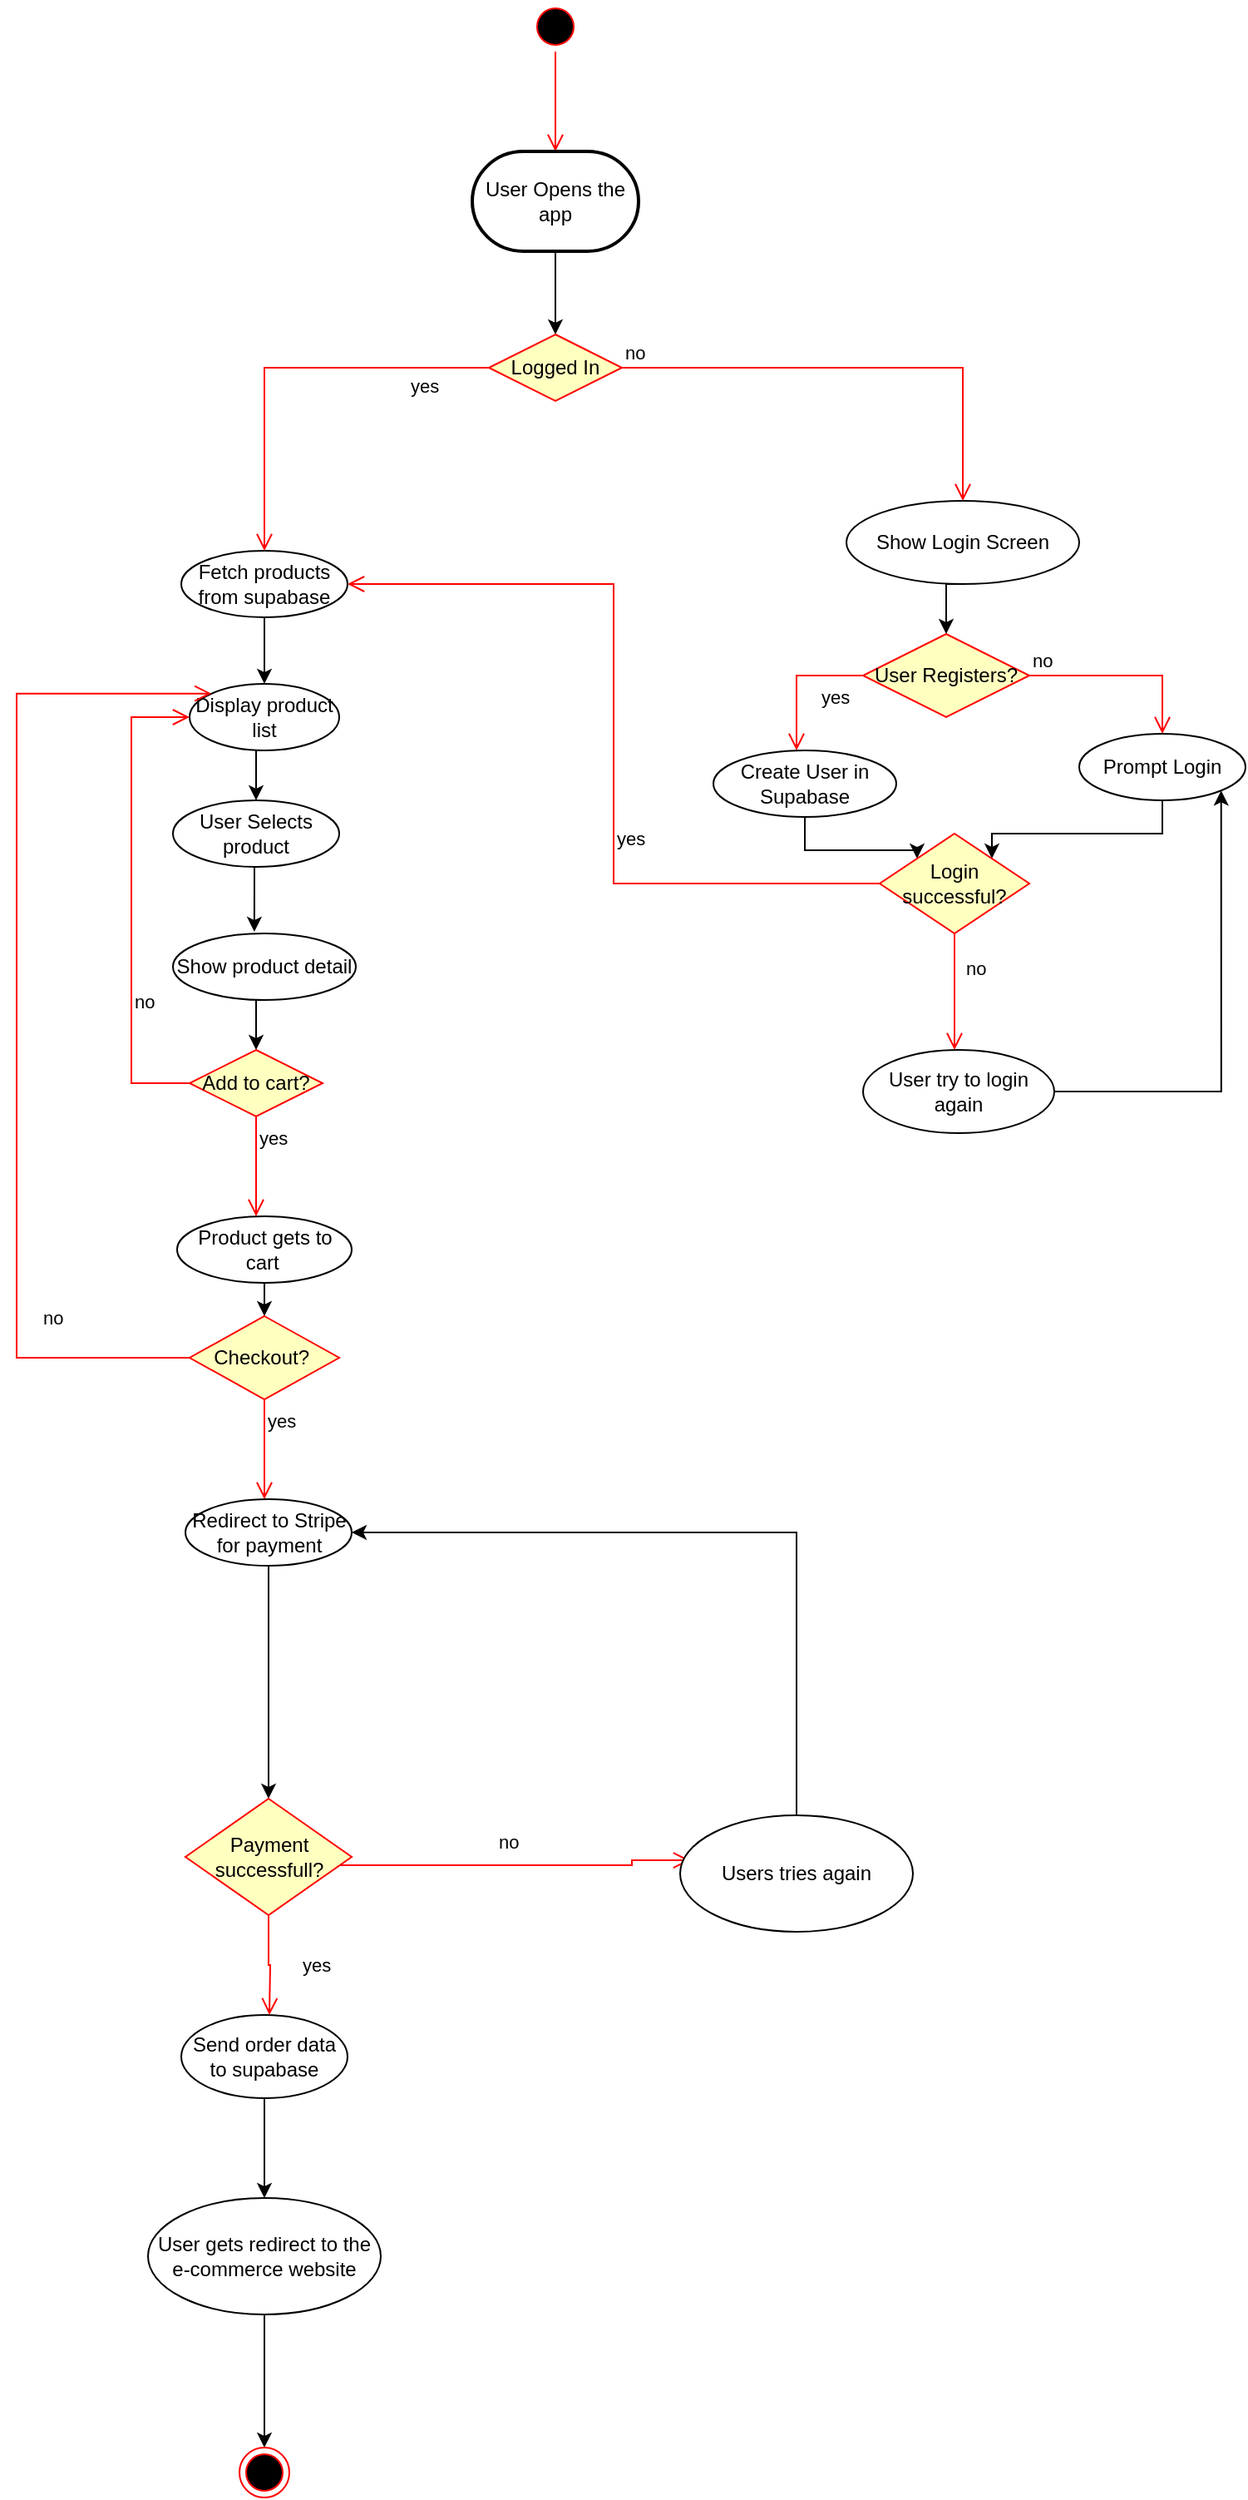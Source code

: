 <mxfile version="26.0.16" pages="2">
  <diagram name="Flow Chart" id="AcGKwgnNVlZap_gZ69ad">
    <mxGraphModel dx="984" dy="747" grid="1" gridSize="10" guides="1" tooltips="1" connect="1" arrows="1" fold="1" page="1" pageScale="1" pageWidth="850" pageHeight="1100" math="0" shadow="0">
      <root>
        <mxCell id="0" />
        <mxCell id="1" parent="0" />
        <mxCell id="y7yChMvzynAUaDfjoJM_-1" value="" style="ellipse;html=1;shape=startState;fillColor=#000000;strokeColor=#ff0000;" vertex="1" parent="1">
          <mxGeometry x="360" y="80" width="30" height="30" as="geometry" />
        </mxCell>
        <mxCell id="y7yChMvzynAUaDfjoJM_-2" value="" style="edgeStyle=orthogonalEdgeStyle;html=1;verticalAlign=bottom;endArrow=open;endSize=8;strokeColor=#ff0000;rounded=0;" edge="1" source="y7yChMvzynAUaDfjoJM_-1" parent="1">
          <mxGeometry relative="1" as="geometry">
            <mxPoint x="375" y="170" as="targetPoint" />
          </mxGeometry>
        </mxCell>
        <mxCell id="y7yChMvzynAUaDfjoJM_-15" style="edgeStyle=orthogonalEdgeStyle;rounded=0;orthogonalLoop=1;jettySize=auto;html=1;exitX=0.5;exitY=1;exitDx=0;exitDy=0;exitPerimeter=0;" edge="1" parent="1" source="y7yChMvzynAUaDfjoJM_-6" target="y7yChMvzynAUaDfjoJM_-7">
          <mxGeometry relative="1" as="geometry" />
        </mxCell>
        <mxCell id="y7yChMvzynAUaDfjoJM_-6" value="User Opens the app" style="strokeWidth=2;html=1;shape=mxgraph.flowchart.terminator;whiteSpace=wrap;" vertex="1" parent="1">
          <mxGeometry x="325" y="170" width="100" height="60" as="geometry" />
        </mxCell>
        <mxCell id="y7yChMvzynAUaDfjoJM_-7" value="Logged In" style="rhombus;whiteSpace=wrap;html=1;fontColor=#000000;fillColor=#ffffc0;strokeColor=#ff0000;" vertex="1" parent="1">
          <mxGeometry x="335" y="280" width="80" height="40" as="geometry" />
        </mxCell>
        <mxCell id="y7yChMvzynAUaDfjoJM_-8" value="no" style="edgeStyle=orthogonalEdgeStyle;html=1;align=left;verticalAlign=bottom;endArrow=open;endSize=8;strokeColor=#ff0000;rounded=0;" edge="1" source="y7yChMvzynAUaDfjoJM_-7" parent="1">
          <mxGeometry x="-1" relative="1" as="geometry">
            <mxPoint x="620" y="380" as="targetPoint" />
            <Array as="points">
              <mxPoint x="620" y="300" />
            </Array>
          </mxGeometry>
        </mxCell>
        <mxCell id="y7yChMvzynAUaDfjoJM_-9" value="yes" style="edgeStyle=orthogonalEdgeStyle;html=1;align=left;verticalAlign=top;endArrow=open;endSize=8;strokeColor=#ff0000;rounded=0;entryX=0.5;entryY=0;entryDx=0;entryDy=0;" edge="1" parent="1" target="y7yChMvzynAUaDfjoJM_-22">
          <mxGeometry x="-0.598" y="-1" relative="1" as="geometry">
            <mxPoint x="200" y="400" as="targetPoint" />
            <mxPoint x="335" y="300" as="sourcePoint" />
            <Array as="points">
              <mxPoint x="200" y="300" />
            </Array>
            <mxPoint y="-1" as="offset" />
          </mxGeometry>
        </mxCell>
        <mxCell id="y7yChMvzynAUaDfjoJM_-16" style="edgeStyle=orthogonalEdgeStyle;rounded=0;orthogonalLoop=1;jettySize=auto;html=1;exitX=0.5;exitY=1;exitDx=0;exitDy=0;entryX=0.5;entryY=0;entryDx=0;entryDy=0;" edge="1" parent="1" source="y7yChMvzynAUaDfjoJM_-10" target="y7yChMvzynAUaDfjoJM_-12">
          <mxGeometry relative="1" as="geometry" />
        </mxCell>
        <mxCell id="y7yChMvzynAUaDfjoJM_-10" value="Show Login Screen" style="ellipse;whiteSpace=wrap;html=1;" vertex="1" parent="1">
          <mxGeometry x="550" y="380" width="140" height="50" as="geometry" />
        </mxCell>
        <mxCell id="y7yChMvzynAUaDfjoJM_-12" value="User Registers?" style="rhombus;whiteSpace=wrap;html=1;fontColor=#000000;fillColor=#ffffc0;strokeColor=#ff0000;" vertex="1" parent="1">
          <mxGeometry x="560" y="460" width="100" height="50" as="geometry" />
        </mxCell>
        <mxCell id="y7yChMvzynAUaDfjoJM_-13" value="no" style="edgeStyle=orthogonalEdgeStyle;html=1;align=left;verticalAlign=bottom;endArrow=open;endSize=8;strokeColor=#ff0000;rounded=0;entryX=0.5;entryY=0;entryDx=0;entryDy=0;" edge="1" source="y7yChMvzynAUaDfjoJM_-12" parent="1" target="y7yChMvzynAUaDfjoJM_-17">
          <mxGeometry x="-1" relative="1" as="geometry">
            <mxPoint x="740" y="510" as="targetPoint" />
            <Array as="points">
              <mxPoint x="740" y="485" />
            </Array>
          </mxGeometry>
        </mxCell>
        <mxCell id="y7yChMvzynAUaDfjoJM_-14" value="yes" style="edgeStyle=orthogonalEdgeStyle;html=1;align=left;verticalAlign=top;endArrow=open;endSize=8;strokeColor=#ff0000;rounded=0;exitX=0;exitY=0.5;exitDx=0;exitDy=0;" edge="1" source="y7yChMvzynAUaDfjoJM_-12" parent="1">
          <mxGeometry x="-0.368" relative="1" as="geometry">
            <mxPoint x="520" y="530" as="targetPoint" />
            <Array as="points">
              <mxPoint x="520" y="485" />
            </Array>
            <mxPoint as="offset" />
          </mxGeometry>
        </mxCell>
        <mxCell id="y7yChMvzynAUaDfjoJM_-27" style="edgeStyle=orthogonalEdgeStyle;rounded=0;orthogonalLoop=1;jettySize=auto;html=1;exitX=0.5;exitY=1;exitDx=0;exitDy=0;entryX=1;entryY=0;entryDx=0;entryDy=0;" edge="1" parent="1" source="y7yChMvzynAUaDfjoJM_-17" target="y7yChMvzynAUaDfjoJM_-23">
          <mxGeometry relative="1" as="geometry">
            <Array as="points">
              <mxPoint x="740" y="580" />
              <mxPoint x="638" y="580" />
            </Array>
          </mxGeometry>
        </mxCell>
        <mxCell id="y7yChMvzynAUaDfjoJM_-17" value="Prompt Login" style="ellipse;whiteSpace=wrap;html=1;" vertex="1" parent="1">
          <mxGeometry x="690" y="520" width="100" height="40" as="geometry" />
        </mxCell>
        <mxCell id="y7yChMvzynAUaDfjoJM_-26" style="edgeStyle=orthogonalEdgeStyle;rounded=0;orthogonalLoop=1;jettySize=auto;html=1;exitX=0.5;exitY=1;exitDx=0;exitDy=0;entryX=0;entryY=0;entryDx=0;entryDy=0;" edge="1" parent="1" source="y7yChMvzynAUaDfjoJM_-18" target="y7yChMvzynAUaDfjoJM_-23">
          <mxGeometry relative="1" as="geometry" />
        </mxCell>
        <mxCell id="y7yChMvzynAUaDfjoJM_-18" value="Create User in Supabase" style="ellipse;whiteSpace=wrap;html=1;" vertex="1" parent="1">
          <mxGeometry x="470" y="530" width="110" height="40" as="geometry" />
        </mxCell>
        <mxCell id="y7yChMvzynAUaDfjoJM_-31" style="edgeStyle=orthogonalEdgeStyle;rounded=0;orthogonalLoop=1;jettySize=auto;html=1;exitX=0.5;exitY=1;exitDx=0;exitDy=0;entryX=0.5;entryY=0;entryDx=0;entryDy=0;" edge="1" parent="1" source="y7yChMvzynAUaDfjoJM_-22" target="y7yChMvzynAUaDfjoJM_-30">
          <mxGeometry relative="1" as="geometry" />
        </mxCell>
        <mxCell id="y7yChMvzynAUaDfjoJM_-22" value="Fetch products from supabase" style="ellipse;whiteSpace=wrap;html=1;" vertex="1" parent="1">
          <mxGeometry x="150" y="410" width="100" height="40" as="geometry" />
        </mxCell>
        <mxCell id="y7yChMvzynAUaDfjoJM_-23" value="Login successful?" style="rhombus;whiteSpace=wrap;html=1;fontColor=#000000;fillColor=#ffffc0;strokeColor=#ff0000;" vertex="1" parent="1">
          <mxGeometry x="570" y="580" width="90" height="60" as="geometry" />
        </mxCell>
        <mxCell id="y7yChMvzynAUaDfjoJM_-24" value="no" style="edgeStyle=orthogonalEdgeStyle;html=1;align=left;verticalAlign=bottom;endArrow=open;endSize=8;strokeColor=#ff0000;rounded=0;exitX=0.5;exitY=1;exitDx=0;exitDy=0;" edge="1" source="y7yChMvzynAUaDfjoJM_-23" parent="1">
          <mxGeometry x="-0.149" y="5" relative="1" as="geometry">
            <mxPoint x="615" y="710" as="targetPoint" />
            <mxPoint as="offset" />
          </mxGeometry>
        </mxCell>
        <mxCell id="y7yChMvzynAUaDfjoJM_-25" value="yes" style="edgeStyle=orthogonalEdgeStyle;html=1;align=left;verticalAlign=top;endArrow=open;endSize=8;strokeColor=#ff0000;rounded=0;exitX=0;exitY=0.5;exitDx=0;exitDy=0;entryX=1;entryY=0.5;entryDx=0;entryDy=0;" edge="1" source="y7yChMvzynAUaDfjoJM_-23" parent="1" target="y7yChMvzynAUaDfjoJM_-22">
          <mxGeometry x="-0.2" relative="1" as="geometry">
            <mxPoint x="380" y="610" as="targetPoint" />
            <Array as="points">
              <mxPoint x="410" y="610" />
              <mxPoint x="410" y="430" />
            </Array>
            <mxPoint as="offset" />
          </mxGeometry>
        </mxCell>
        <mxCell id="y7yChMvzynAUaDfjoJM_-29" style="edgeStyle=orthogonalEdgeStyle;rounded=0;orthogonalLoop=1;jettySize=auto;html=1;exitX=1;exitY=0.5;exitDx=0;exitDy=0;entryX=1;entryY=1;entryDx=0;entryDy=0;" edge="1" parent="1" source="y7yChMvzynAUaDfjoJM_-28" target="y7yChMvzynAUaDfjoJM_-17">
          <mxGeometry relative="1" as="geometry" />
        </mxCell>
        <mxCell id="y7yChMvzynAUaDfjoJM_-28" value="User try to login again" style="ellipse;whiteSpace=wrap;html=1;" vertex="1" parent="1">
          <mxGeometry x="560" y="710" width="115" height="50" as="geometry" />
        </mxCell>
        <mxCell id="y7yChMvzynAUaDfjoJM_-35" style="edgeStyle=orthogonalEdgeStyle;rounded=0;orthogonalLoop=1;jettySize=auto;html=1;exitX=0.5;exitY=1;exitDx=0;exitDy=0;entryX=0.5;entryY=0;entryDx=0;entryDy=0;" edge="1" parent="1" source="y7yChMvzynAUaDfjoJM_-30" target="y7yChMvzynAUaDfjoJM_-34">
          <mxGeometry relative="1" as="geometry" />
        </mxCell>
        <mxCell id="y7yChMvzynAUaDfjoJM_-30" value="Display product list" style="ellipse;whiteSpace=wrap;html=1;" vertex="1" parent="1">
          <mxGeometry x="155" y="490" width="90" height="40" as="geometry" />
        </mxCell>
        <mxCell id="y7yChMvzynAUaDfjoJM_-34" value="User Selects product" style="ellipse;whiteSpace=wrap;html=1;" vertex="1" parent="1">
          <mxGeometry x="145" y="560" width="100" height="40" as="geometry" />
        </mxCell>
        <mxCell id="y7yChMvzynAUaDfjoJM_-41" style="edgeStyle=orthogonalEdgeStyle;rounded=0;orthogonalLoop=1;jettySize=auto;html=1;exitX=0.5;exitY=1;exitDx=0;exitDy=0;entryX=0.5;entryY=0;entryDx=0;entryDy=0;" edge="1" parent="1" source="y7yChMvzynAUaDfjoJM_-36" target="y7yChMvzynAUaDfjoJM_-38">
          <mxGeometry relative="1" as="geometry" />
        </mxCell>
        <mxCell id="y7yChMvzynAUaDfjoJM_-36" value="Show product detail" style="ellipse;whiteSpace=wrap;html=1;" vertex="1" parent="1">
          <mxGeometry x="145" y="640" width="110" height="40" as="geometry" />
        </mxCell>
        <mxCell id="y7yChMvzynAUaDfjoJM_-37" style="edgeStyle=orthogonalEdgeStyle;rounded=0;orthogonalLoop=1;jettySize=auto;html=1;exitX=0.5;exitY=1;exitDx=0;exitDy=0;entryX=0.445;entryY=-0.025;entryDx=0;entryDy=0;entryPerimeter=0;" edge="1" parent="1" source="y7yChMvzynAUaDfjoJM_-34" target="y7yChMvzynAUaDfjoJM_-36">
          <mxGeometry relative="1" as="geometry" />
        </mxCell>
        <mxCell id="y7yChMvzynAUaDfjoJM_-38" value="Add to cart?" style="rhombus;whiteSpace=wrap;html=1;fontColor=#000000;fillColor=#ffffc0;strokeColor=#ff0000;" vertex="1" parent="1">
          <mxGeometry x="155" y="710" width="80" height="40" as="geometry" />
        </mxCell>
        <mxCell id="y7yChMvzynAUaDfjoJM_-39" value="no" style="edgeStyle=orthogonalEdgeStyle;html=1;align=left;verticalAlign=bottom;endArrow=open;endSize=8;strokeColor=#ff0000;rounded=0;exitX=0;exitY=0.5;exitDx=0;exitDy=0;entryX=0;entryY=0.5;entryDx=0;entryDy=0;" edge="1" source="y7yChMvzynAUaDfjoJM_-38" parent="1" target="y7yChMvzynAUaDfjoJM_-30">
          <mxGeometry x="-0.483" relative="1" as="geometry">
            <mxPoint x="30" y="560" as="targetPoint" />
            <Array as="points">
              <mxPoint x="120" y="730" />
              <mxPoint x="120" y="510" />
            </Array>
            <mxPoint as="offset" />
          </mxGeometry>
        </mxCell>
        <mxCell id="y7yChMvzynAUaDfjoJM_-40" value="yes" style="edgeStyle=orthogonalEdgeStyle;html=1;align=left;verticalAlign=top;endArrow=open;endSize=8;strokeColor=#ff0000;rounded=0;" edge="1" source="y7yChMvzynAUaDfjoJM_-38" parent="1">
          <mxGeometry x="-1" relative="1" as="geometry">
            <mxPoint x="195" y="810" as="targetPoint" />
          </mxGeometry>
        </mxCell>
        <mxCell id="y7yChMvzynAUaDfjoJM_-47" style="edgeStyle=orthogonalEdgeStyle;rounded=0;orthogonalLoop=1;jettySize=auto;html=1;exitX=0.5;exitY=1;exitDx=0;exitDy=0;entryX=0.5;entryY=0;entryDx=0;entryDy=0;" edge="1" parent="1" source="y7yChMvzynAUaDfjoJM_-42" target="y7yChMvzynAUaDfjoJM_-44">
          <mxGeometry relative="1" as="geometry" />
        </mxCell>
        <mxCell id="y7yChMvzynAUaDfjoJM_-42" value="Product gets to cart&amp;nbsp;" style="ellipse;whiteSpace=wrap;html=1;" vertex="1" parent="1">
          <mxGeometry x="147.5" y="810" width="105" height="40" as="geometry" />
        </mxCell>
        <mxCell id="y7yChMvzynAUaDfjoJM_-44" value="Checkout?&amp;nbsp;" style="rhombus;whiteSpace=wrap;html=1;fontColor=#000000;fillColor=#ffffc0;strokeColor=#ff0000;" vertex="1" parent="1">
          <mxGeometry x="155" y="870" width="90" height="50" as="geometry" />
        </mxCell>
        <mxCell id="y7yChMvzynAUaDfjoJM_-45" value="no" style="edgeStyle=orthogonalEdgeStyle;html=1;align=left;verticalAlign=bottom;endArrow=open;endSize=8;strokeColor=#ff0000;rounded=0;exitX=0;exitY=0.5;exitDx=0;exitDy=0;entryX=0;entryY=0;entryDx=0;entryDy=0;" edge="1" source="y7yChMvzynAUaDfjoJM_-44" parent="1" target="y7yChMvzynAUaDfjoJM_-30">
          <mxGeometry x="-0.708" y="-15" relative="1" as="geometry">
            <mxPoint x="50" y="460" as="targetPoint" />
            <Array as="points">
              <mxPoint x="51" y="895" />
              <mxPoint x="51" y="496" />
            </Array>
            <mxPoint as="offset" />
          </mxGeometry>
        </mxCell>
        <mxCell id="y7yChMvzynAUaDfjoJM_-46" value="yes" style="edgeStyle=orthogonalEdgeStyle;html=1;align=left;verticalAlign=top;endArrow=open;endSize=8;strokeColor=#ff0000;rounded=0;" edge="1" source="y7yChMvzynAUaDfjoJM_-44" parent="1">
          <mxGeometry x="-1" relative="1" as="geometry">
            <mxPoint x="200" y="980" as="targetPoint" />
          </mxGeometry>
        </mxCell>
        <mxCell id="y7yChMvzynAUaDfjoJM_-58" style="edgeStyle=orthogonalEdgeStyle;rounded=0;orthogonalLoop=1;jettySize=auto;html=1;exitX=0.5;exitY=1;exitDx=0;exitDy=0;entryX=0.5;entryY=0;entryDx=0;entryDy=0;" edge="1" parent="1" source="y7yChMvzynAUaDfjoJM_-48" target="y7yChMvzynAUaDfjoJM_-57">
          <mxGeometry relative="1" as="geometry" />
        </mxCell>
        <mxCell id="y7yChMvzynAUaDfjoJM_-48" value="Send order data to supabase" style="ellipse;whiteSpace=wrap;html=1;" vertex="1" parent="1">
          <mxGeometry x="150" y="1290" width="100" height="50" as="geometry" />
        </mxCell>
        <mxCell id="y7yChMvzynAUaDfjoJM_-54" style="edgeStyle=orthogonalEdgeStyle;rounded=0;orthogonalLoop=1;jettySize=auto;html=1;exitX=0.5;exitY=1;exitDx=0;exitDy=0;" edge="1" parent="1" source="y7yChMvzynAUaDfjoJM_-49" target="y7yChMvzynAUaDfjoJM_-51">
          <mxGeometry relative="1" as="geometry" />
        </mxCell>
        <mxCell id="y7yChMvzynAUaDfjoJM_-49" value="Redirect to Stripe for payment" style="ellipse;whiteSpace=wrap;html=1;" vertex="1" parent="1">
          <mxGeometry x="152.5" y="980" width="100" height="40" as="geometry" />
        </mxCell>
        <mxCell id="y7yChMvzynAUaDfjoJM_-51" value="Payment successfull?" style="rhombus;whiteSpace=wrap;html=1;fontColor=#000000;fillColor=#ffffc0;strokeColor=#ff0000;" vertex="1" parent="1">
          <mxGeometry x="152.5" y="1160" width="100" height="70" as="geometry" />
        </mxCell>
        <mxCell id="y7yChMvzynAUaDfjoJM_-52" value="no" style="edgeStyle=orthogonalEdgeStyle;html=1;align=left;verticalAlign=bottom;endArrow=open;endSize=8;strokeColor=#ff0000;rounded=0;entryX=0.043;entryY=0.386;entryDx=0;entryDy=0;entryPerimeter=0;" edge="1" source="y7yChMvzynAUaDfjoJM_-51" parent="1" target="y7yChMvzynAUaDfjoJM_-55">
          <mxGeometry x="-0.132" y="5" relative="1" as="geometry">
            <mxPoint x="380" y="1200" as="targetPoint" />
            <Array as="points">
              <mxPoint x="421" y="1200" />
              <mxPoint x="421" y="1197" />
            </Array>
            <mxPoint x="1" as="offset" />
          </mxGeometry>
        </mxCell>
        <mxCell id="y7yChMvzynAUaDfjoJM_-53" value="yes" style="edgeStyle=orthogonalEdgeStyle;html=1;align=left;verticalAlign=top;endArrow=open;endSize=8;strokeColor=#ff0000;rounded=0;" edge="1" source="y7yChMvzynAUaDfjoJM_-51" parent="1">
          <mxGeometry x="-0.46" y="18" relative="1" as="geometry">
            <mxPoint x="203" y="1290" as="targetPoint" />
            <mxPoint as="offset" />
          </mxGeometry>
        </mxCell>
        <mxCell id="y7yChMvzynAUaDfjoJM_-56" style="edgeStyle=orthogonalEdgeStyle;rounded=0;orthogonalLoop=1;jettySize=auto;html=1;exitX=0.5;exitY=0;exitDx=0;exitDy=0;entryX=1;entryY=0.5;entryDx=0;entryDy=0;" edge="1" parent="1" source="y7yChMvzynAUaDfjoJM_-55" target="y7yChMvzynAUaDfjoJM_-49">
          <mxGeometry relative="1" as="geometry" />
        </mxCell>
        <mxCell id="y7yChMvzynAUaDfjoJM_-55" value="Users tries again" style="ellipse;whiteSpace=wrap;html=1;" vertex="1" parent="1">
          <mxGeometry x="450" y="1170" width="140" height="70" as="geometry" />
        </mxCell>
        <mxCell id="y7yChMvzynAUaDfjoJM_-60" style="edgeStyle=orthogonalEdgeStyle;rounded=0;orthogonalLoop=1;jettySize=auto;html=1;exitX=0.5;exitY=1;exitDx=0;exitDy=0;" edge="1" parent="1" source="y7yChMvzynAUaDfjoJM_-57" target="y7yChMvzynAUaDfjoJM_-59">
          <mxGeometry relative="1" as="geometry" />
        </mxCell>
        <mxCell id="y7yChMvzynAUaDfjoJM_-57" value="User gets redirect to the e-commerce website" style="ellipse;whiteSpace=wrap;html=1;" vertex="1" parent="1">
          <mxGeometry x="130" y="1400" width="140" height="70" as="geometry" />
        </mxCell>
        <mxCell id="y7yChMvzynAUaDfjoJM_-59" value="" style="ellipse;html=1;shape=endState;fillColor=#000000;strokeColor=#ff0000;" vertex="1" parent="1">
          <mxGeometry x="185" y="1550" width="30" height="30" as="geometry" />
        </mxCell>
      </root>
    </mxGraphModel>
  </diagram>
  <diagram id="dKkEHLJsWi53iewhcOXH" name="Architecture">
    <mxGraphModel dx="984" dy="747" grid="1" gridSize="10" guides="1" tooltips="1" connect="1" arrows="1" fold="1" page="1" pageScale="1" pageWidth="850" pageHeight="1100" math="0" shadow="0">
      <root>
        <mxCell id="0" />
        <mxCell id="1" parent="0" />
        <mxCell id="6JVsQV2YJeCFH324YlMm-1" value="User" style="shape=umlActor;verticalLabelPosition=bottom;verticalAlign=top;html=1;" vertex="1" parent="1">
          <mxGeometry x="620" y="40" width="30" height="60" as="geometry" />
        </mxCell>
        <mxCell id="6JVsQV2YJeCFH324YlMm-2" value="FrontEnd (React)" style="verticalAlign=top;align=left;spacingTop=8;spacingLeft=2;spacingRight=12;shape=cube;size=10;direction=south;fontStyle=4;html=1;whiteSpace=wrap;" vertex="1" parent="1">
          <mxGeometry x="130" y="210" width="580" height="190" as="geometry" />
        </mxCell>
        <mxCell id="6JVsQV2YJeCFH324YlMm-3" value="Enter Credentials" style="edgeStyle=orthogonalEdgeStyle;rounded=0;orthogonalLoop=1;jettySize=auto;html=1;exitX=0.5;exitY=0.633;exitDx=0;exitDy=0;exitPerimeter=0;entryX=0.593;entryY=0.05;entryDx=0;entryDy=0;entryPerimeter=0;" edge="1" parent="1" source="6JVsQV2YJeCFH324YlMm-1" target="6JVsQV2YJeCFH324YlMm-4">
          <mxGeometry relative="1" as="geometry" />
        </mxCell>
        <mxCell id="6JVsQV2YJeCFH324YlMm-4" value="Login &amp;amp; Register" style="html=1;dropTarget=0;whiteSpace=wrap;" vertex="1" parent="1">
          <mxGeometry x="550" y="260" width="140" height="60" as="geometry" />
        </mxCell>
        <mxCell id="6JVsQV2YJeCFH324YlMm-5" value="" style="shape=module;jettyWidth=8;jettyHeight=4;" vertex="1" parent="6JVsQV2YJeCFH324YlMm-4">
          <mxGeometry x="1" width="20" height="20" relative="1" as="geometry">
            <mxPoint x="-27" y="7" as="offset" />
          </mxGeometry>
        </mxCell>
        <mxCell id="6JVsQV2YJeCFH324YlMm-23" value="Fetch Products Image" style="edgeStyle=orthogonalEdgeStyle;rounded=0;orthogonalLoop=1;jettySize=auto;html=1;exitX=0.25;exitY=1;exitDx=0;exitDy=0;" edge="1" parent="1" source="6JVsQV2YJeCFH324YlMm-6" target="6JVsQV2YJeCFH324YlMm-11">
          <mxGeometry relative="1" as="geometry" />
        </mxCell>
        <mxCell id="6JVsQV2YJeCFH324YlMm-6" value="Product &amp;amp; Listing" style="html=1;dropTarget=0;whiteSpace=wrap;" vertex="1" parent="1">
          <mxGeometry x="140" y="270" width="140" height="70" as="geometry" />
        </mxCell>
        <mxCell id="6JVsQV2YJeCFH324YlMm-7" value="" style="shape=module;jettyWidth=8;jettyHeight=4;" vertex="1" parent="6JVsQV2YJeCFH324YlMm-6">
          <mxGeometry x="1" width="20" height="20" relative="1" as="geometry">
            <mxPoint x="-27" y="7" as="offset" />
          </mxGeometry>
        </mxCell>
        <mxCell id="6JVsQV2YJeCFH324YlMm-27" value="Create Order" style="edgeStyle=orthogonalEdgeStyle;rounded=0;orthogonalLoop=1;jettySize=auto;html=1;exitX=1;exitY=0.75;exitDx=0;exitDy=0;entryX=1;entryY=0.5;entryDx=0;entryDy=0;" edge="1" parent="1" source="6JVsQV2YJeCFH324YlMm-8" target="6JVsQV2YJeCFH324YlMm-15">
          <mxGeometry relative="1" as="geometry" />
        </mxCell>
        <mxCell id="6JVsQV2YJeCFH324YlMm-8" value="Cart &amp;amp; Checkout" style="html=1;dropTarget=0;whiteSpace=wrap;" vertex="1" parent="1">
          <mxGeometry x="330" y="280" width="170" height="60" as="geometry" />
        </mxCell>
        <mxCell id="6JVsQV2YJeCFH324YlMm-9" value="" style="shape=module;jettyWidth=8;jettyHeight=4;" vertex="1" parent="6JVsQV2YJeCFH324YlMm-8">
          <mxGeometry x="1" width="20" height="20" relative="1" as="geometry">
            <mxPoint x="-27" y="7" as="offset" />
          </mxGeometry>
        </mxCell>
        <mxCell id="6JVsQV2YJeCFH324YlMm-10" value="Backend (Supabase)" style="verticalAlign=top;align=left;spacingTop=8;spacingLeft=2;spacingRight=12;shape=cube;size=10;direction=south;fontStyle=4;html=1;whiteSpace=wrap;" vertex="1" parent="1">
          <mxGeometry x="150" y="640" width="710" height="220" as="geometry" />
        </mxCell>
        <mxCell id="6JVsQV2YJeCFH324YlMm-11" value="Storage Service" style="html=1;dropTarget=0;whiteSpace=wrap;" vertex="1" parent="1">
          <mxGeometry x="170" y="690" width="130" height="60" as="geometry" />
        </mxCell>
        <mxCell id="6JVsQV2YJeCFH324YlMm-12" value="" style="shape=module;jettyWidth=8;jettyHeight=4;" vertex="1" parent="6JVsQV2YJeCFH324YlMm-11">
          <mxGeometry x="1" width="20" height="20" relative="1" as="geometry">
            <mxPoint x="-27" y="7" as="offset" />
          </mxGeometry>
        </mxCell>
        <mxCell id="6JVsQV2YJeCFH324YlMm-22" value="Update Payment Status" style="edgeStyle=orthogonalEdgeStyle;rounded=0;orthogonalLoop=1;jettySize=auto;html=1;exitX=1;exitY=1;exitDx=0;exitDy=0;exitPerimeter=0;entryX=0;entryY=0;entryDx=0;entryDy=0;" edge="1" parent="1" source="6JVsQV2YJeCFH324YlMm-13" target="6JVsQV2YJeCFH324YlMm-15">
          <mxGeometry relative="1" as="geometry" />
        </mxCell>
        <mxCell id="6JVsQV2YJeCFH324YlMm-13" value="Stripe (payment)" style="verticalAlign=top;align=left;spacingTop=8;spacingLeft=2;spacingRight=12;shape=cube;size=10;direction=south;fontStyle=4;html=1;whiteSpace=wrap;" vertex="1" parent="1">
          <mxGeometry x="400" y="530" width="120" height="40" as="geometry" />
        </mxCell>
        <mxCell id="6JVsQV2YJeCFH324YlMm-14" value="Process Payment&amp;nbsp;" style="edgeStyle=orthogonalEdgeStyle;rounded=0;orthogonalLoop=1;jettySize=auto;html=1;exitX=0.25;exitY=1;exitDx=0;exitDy=0;entryX=0.05;entryY=0.567;entryDx=0;entryDy=0;entryPerimeter=0;" edge="1" parent="1" source="6JVsQV2YJeCFH324YlMm-8" target="6JVsQV2YJeCFH324YlMm-13">
          <mxGeometry relative="1" as="geometry" />
        </mxCell>
        <mxCell id="6JVsQV2YJeCFH324YlMm-15" value="Order Management" style="html=1;dropTarget=0;whiteSpace=wrap;" vertex="1" parent="1">
          <mxGeometry x="375" y="690" width="170" height="60" as="geometry" />
        </mxCell>
        <mxCell id="6JVsQV2YJeCFH324YlMm-16" value="" style="shape=module;jettyWidth=8;jettyHeight=4;" vertex="1" parent="6JVsQV2YJeCFH324YlMm-15">
          <mxGeometry x="1" width="20" height="20" relative="1" as="geometry">
            <mxPoint x="-27" y="7" as="offset" />
          </mxGeometry>
        </mxCell>
        <mxCell id="6JVsQV2YJeCFH324YlMm-17" value="Auth Service" style="html=1;dropTarget=0;whiteSpace=wrap;" vertex="1" parent="1">
          <mxGeometry x="670" y="690" width="160" height="60" as="geometry" />
        </mxCell>
        <mxCell id="6JVsQV2YJeCFH324YlMm-18" value="" style="shape=module;jettyWidth=8;jettyHeight=4;" vertex="1" parent="6JVsQV2YJeCFH324YlMm-17">
          <mxGeometry x="1" width="20" height="20" relative="1" as="geometry">
            <mxPoint x="-27" y="7" as="offset" />
          </mxGeometry>
        </mxCell>
        <mxCell id="6JVsQV2YJeCFH324YlMm-19" value="Postgress DB" style="strokeWidth=2;html=1;shape=mxgraph.flowchart.database;whiteSpace=wrap;" vertex="1" parent="1">
          <mxGeometry x="350" y="790" width="110" height="60" as="geometry" />
        </mxCell>
        <mxCell id="6JVsQV2YJeCFH324YlMm-20" value="Check User Credential" style="edgeStyle=orthogonalEdgeStyle;rounded=0;orthogonalLoop=1;jettySize=auto;html=1;exitX=0.25;exitY=1;exitDx=0;exitDy=0;entryX=1;entryY=0.5;entryDx=0;entryDy=0;entryPerimeter=0;" edge="1" parent="1" source="6JVsQV2YJeCFH324YlMm-17" target="6JVsQV2YJeCFH324YlMm-19">
          <mxGeometry x="-0.412" y="10" relative="1" as="geometry">
            <mxPoint as="offset" />
          </mxGeometry>
        </mxCell>
        <mxCell id="6JVsQV2YJeCFH324YlMm-21" value="Validate User" style="edgeStyle=orthogonalEdgeStyle;rounded=0;orthogonalLoop=1;jettySize=auto;html=1;exitX=0.5;exitY=1;exitDx=0;exitDy=0;entryX=0.625;entryY=0.067;entryDx=0;entryDy=0;entryPerimeter=0;" edge="1" parent="1" source="6JVsQV2YJeCFH324YlMm-4" target="6JVsQV2YJeCFH324YlMm-17">
          <mxGeometry relative="1" as="geometry" />
        </mxCell>
        <mxCell id="6JVsQV2YJeCFH324YlMm-24" value="Fetch Product data" style="edgeStyle=orthogonalEdgeStyle;rounded=0;orthogonalLoop=1;jettySize=auto;html=1;exitX=0;exitY=0.5;exitDx=0;exitDy=0;entryX=0;entryY=0.5;entryDx=0;entryDy=0;entryPerimeter=0;" edge="1" parent="1" source="6JVsQV2YJeCFH324YlMm-6" target="6JVsQV2YJeCFH324YlMm-19">
          <mxGeometry relative="1" as="geometry">
            <Array as="points">
              <mxPoint x="70" y="305" />
              <mxPoint x="70" y="820" />
            </Array>
          </mxGeometry>
        </mxCell>
        <mxCell id="6JVsQV2YJeCFH324YlMm-26" value="Save Order Details" style="edgeStyle=orthogonalEdgeStyle;rounded=0;orthogonalLoop=1;jettySize=auto;html=1;exitX=0.75;exitY=1;exitDx=0;exitDy=0;entryX=0.827;entryY=0.083;entryDx=0;entryDy=0;entryPerimeter=0;" edge="1" parent="1" source="6JVsQV2YJeCFH324YlMm-15" target="6JVsQV2YJeCFH324YlMm-19">
          <mxGeometry relative="1" as="geometry" />
        </mxCell>
      </root>
    </mxGraphModel>
  </diagram>
</mxfile>
